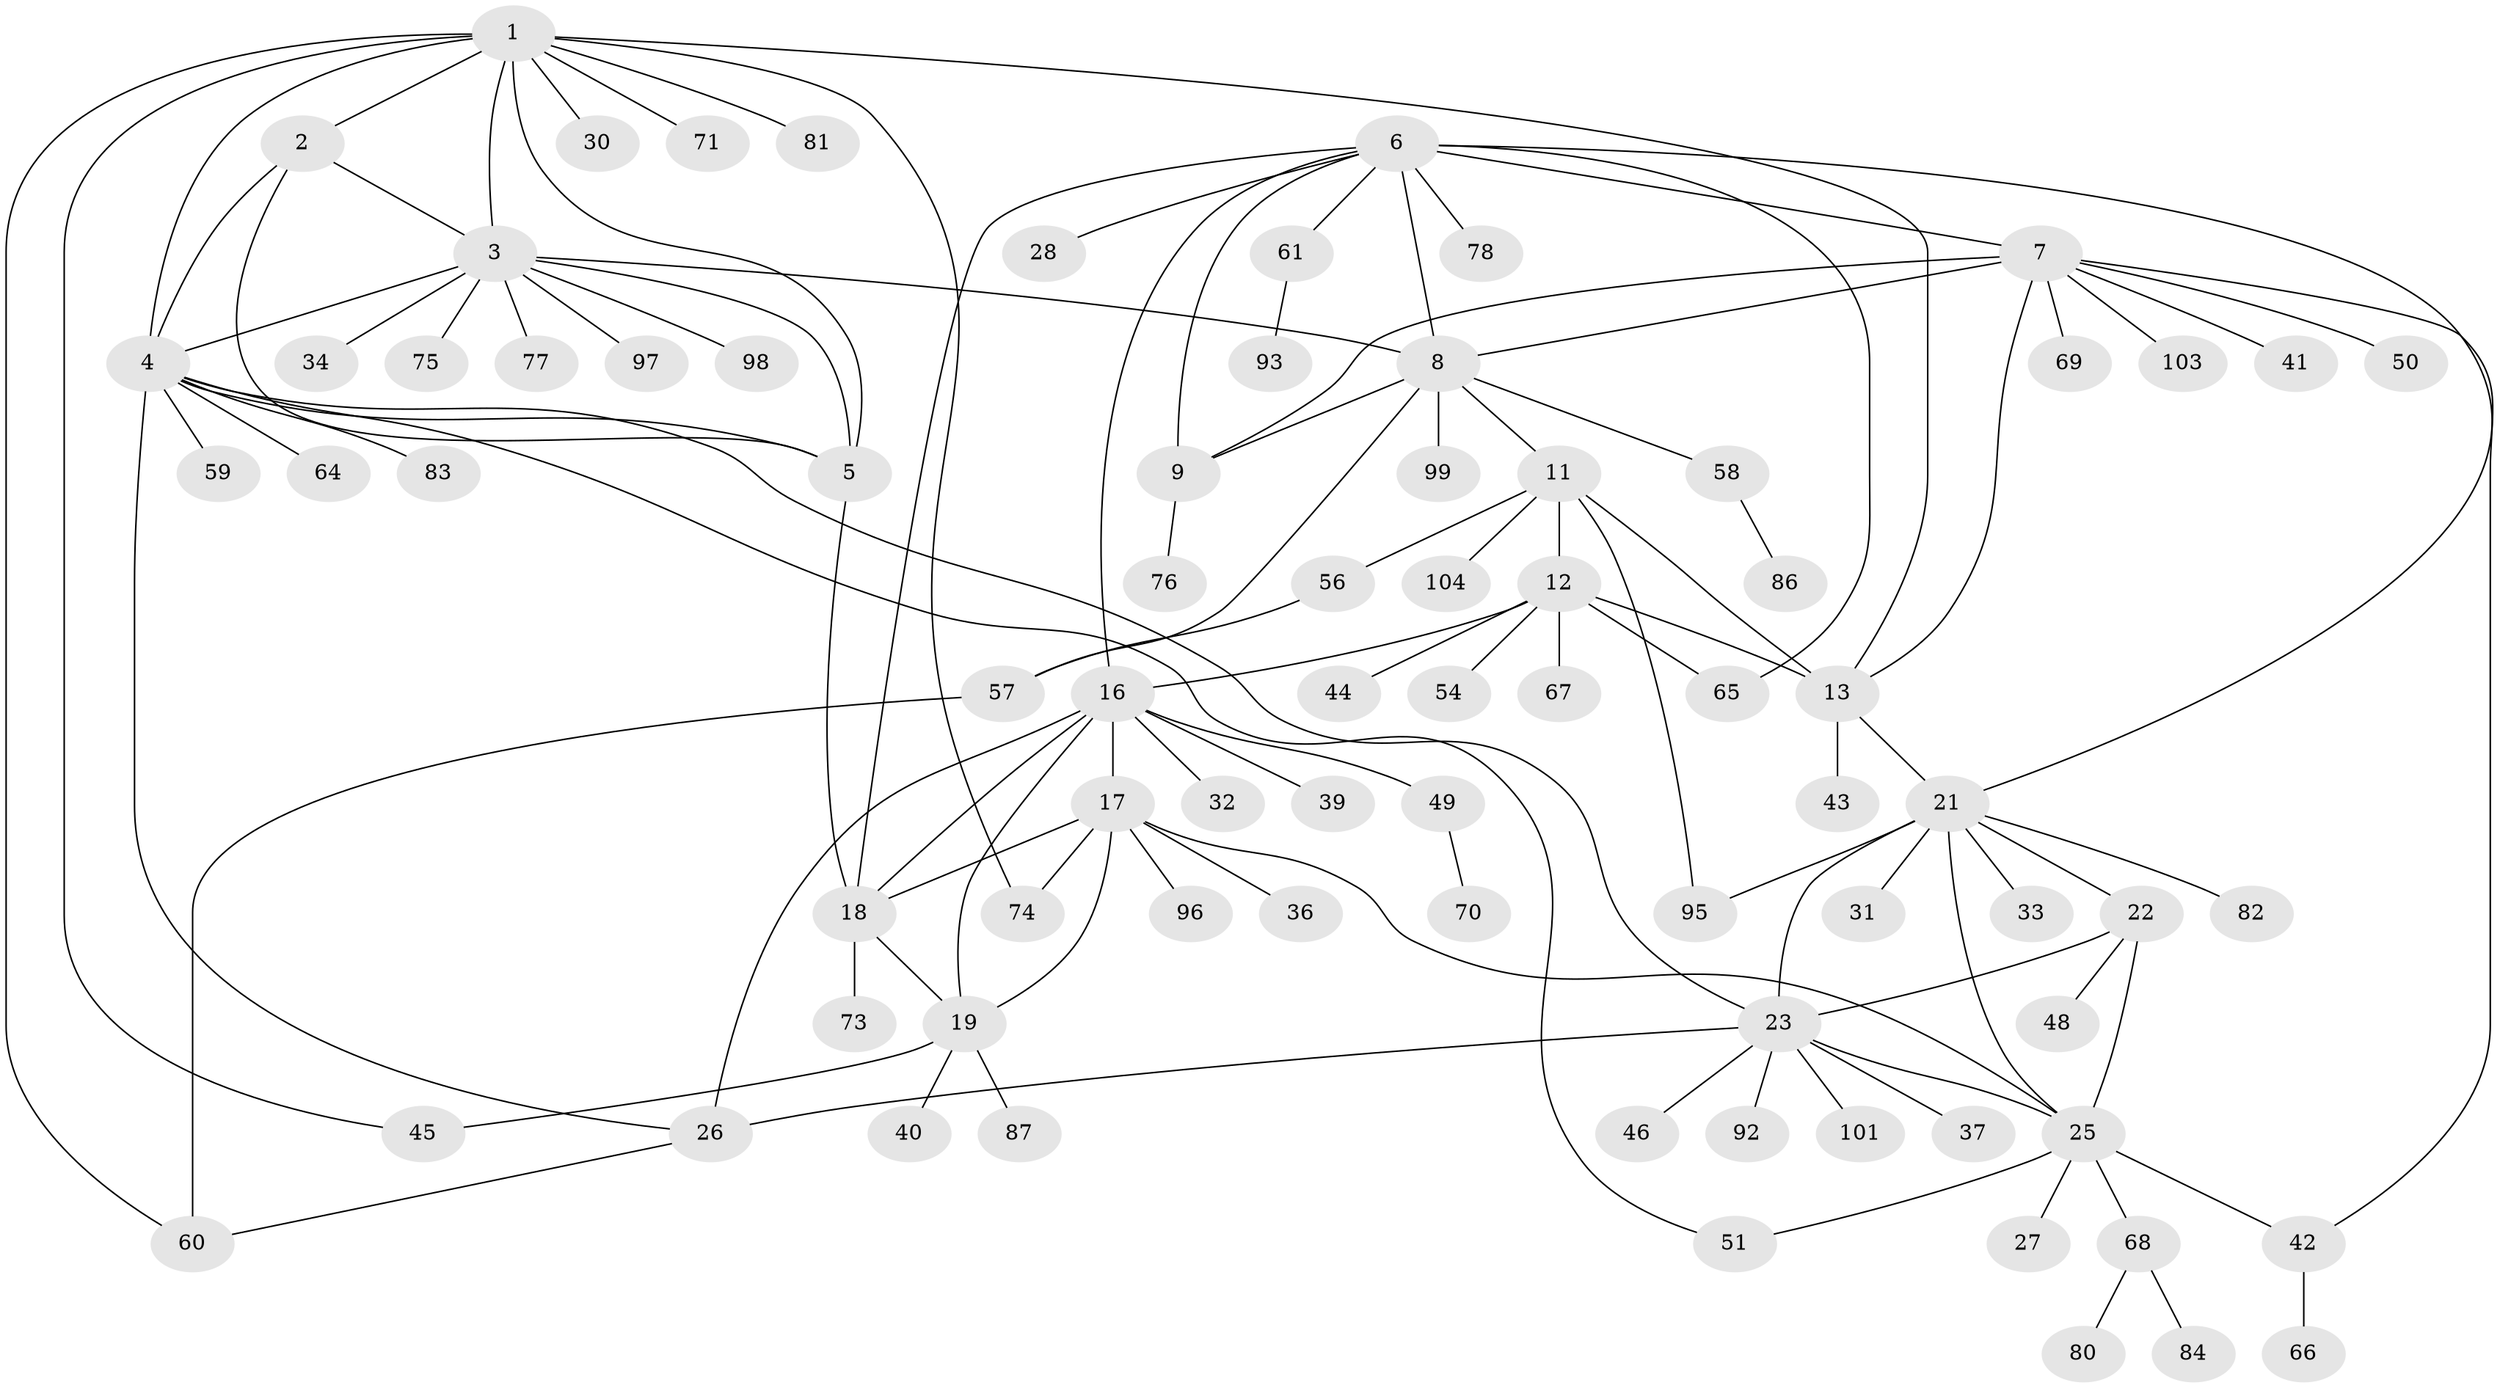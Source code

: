 // original degree distribution, {11: 0.03773584905660377, 4: 0.03773584905660377, 10: 0.018867924528301886, 6: 0.02830188679245283, 8: 0.02830188679245283, 5: 0.04716981132075472, 9: 0.03773584905660377, 7: 0.02830188679245283, 2: 0.1509433962264151, 1: 0.5377358490566038, 3: 0.04716981132075472}
// Generated by graph-tools (version 1.1) at 2025/11/02/27/25 16:11:36]
// undirected, 80 vertices, 114 edges
graph export_dot {
graph [start="1"]
  node [color=gray90,style=filled];
  1 [super="+53"];
  2;
  3 [super="+38"];
  4 [super="+55"];
  5 [super="+106"];
  6 [super="+91"];
  7 [super="+35"];
  8 [super="+10"];
  9 [super="+100"];
  11 [super="+14"];
  12 [super="+15"];
  13 [super="+90"];
  16 [super="+20"];
  17 [super="+72"];
  18 [super="+47"];
  19;
  21 [super="+94"];
  22;
  23 [super="+24"];
  25 [super="+105"];
  26 [super="+85"];
  27 [super="+29"];
  28;
  30 [super="+62"];
  31;
  32;
  33;
  34;
  36 [super="+79"];
  37;
  39;
  40;
  41 [super="+52"];
  42;
  43;
  44;
  45;
  46;
  48;
  49 [super="+63"];
  50;
  51;
  54;
  56;
  57 [super="+89"];
  58;
  59;
  60 [super="+88"];
  61 [super="+102"];
  64;
  65;
  66;
  67;
  68;
  69;
  70;
  71;
  73;
  74;
  75;
  76;
  77;
  78;
  80;
  81;
  82;
  83;
  84;
  86;
  87;
  92;
  93;
  95;
  96;
  97;
  98;
  99;
  101;
  103;
  104;
  1 -- 2;
  1 -- 3;
  1 -- 4;
  1 -- 5;
  1 -- 13;
  1 -- 30;
  1 -- 45;
  1 -- 71;
  1 -- 81;
  1 -- 60;
  1 -- 74;
  2 -- 3;
  2 -- 4;
  2 -- 5;
  3 -- 4;
  3 -- 5;
  3 -- 34;
  3 -- 75;
  3 -- 77;
  3 -- 97;
  3 -- 98;
  3 -- 8;
  4 -- 5;
  4 -- 26;
  4 -- 51;
  4 -- 59;
  4 -- 83;
  4 -- 64;
  4 -- 23;
  5 -- 18;
  6 -- 7;
  6 -- 8 [weight=2];
  6 -- 9;
  6 -- 21;
  6 -- 28;
  6 -- 61;
  6 -- 65;
  6 -- 78;
  6 -- 16;
  6 -- 18;
  7 -- 8 [weight=2];
  7 -- 9;
  7 -- 41;
  7 -- 69;
  7 -- 103;
  7 -- 42;
  7 -- 50;
  7 -- 13;
  8 -- 9 [weight=2];
  8 -- 99;
  8 -- 58;
  8 -- 57;
  8 -- 11;
  9 -- 76;
  11 -- 12 [weight=4];
  11 -- 13 [weight=2];
  11 -- 104;
  11 -- 56;
  11 -- 95;
  12 -- 13 [weight=2];
  12 -- 16;
  12 -- 44;
  12 -- 65;
  12 -- 67;
  12 -- 54;
  13 -- 21;
  13 -- 43;
  16 -- 17 [weight=2];
  16 -- 18 [weight=2];
  16 -- 19 [weight=2];
  16 -- 26;
  16 -- 32;
  16 -- 39;
  16 -- 49;
  17 -- 18;
  17 -- 19;
  17 -- 25;
  17 -- 36;
  17 -- 74;
  17 -- 96;
  18 -- 19;
  18 -- 73;
  19 -- 40;
  19 -- 45;
  19 -- 87;
  21 -- 22;
  21 -- 23 [weight=2];
  21 -- 25;
  21 -- 31;
  21 -- 33;
  21 -- 82;
  21 -- 95;
  22 -- 23 [weight=2];
  22 -- 25;
  22 -- 48;
  23 -- 25 [weight=2];
  23 -- 101;
  23 -- 37;
  23 -- 46;
  23 -- 92;
  23 -- 26;
  25 -- 27;
  25 -- 42;
  25 -- 51;
  25 -- 68;
  26 -- 60;
  42 -- 66;
  49 -- 70;
  56 -- 57;
  57 -- 60;
  58 -- 86;
  61 -- 93;
  68 -- 80;
  68 -- 84;
}
